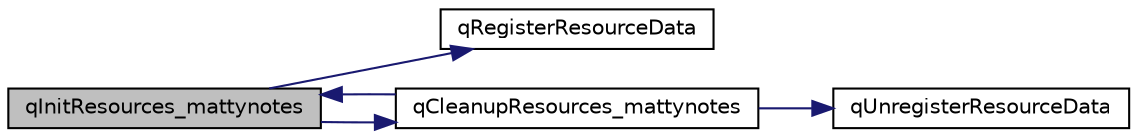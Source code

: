 digraph "qInitResources_mattynotes"
{
  edge [fontname="Helvetica",fontsize="10",labelfontname="Helvetica",labelfontsize="10"];
  node [fontname="Helvetica",fontsize="10",shape=record];
  rankdir="LR";
  Node6 [label="qInitResources_mattynotes",height=0.2,width=0.4,color="black", fillcolor="grey75", style="filled", fontcolor="black"];
  Node6 -> Node7 [color="midnightblue",fontsize="10",style="solid",fontname="Helvetica"];
  Node7 [label="qRegisterResourceData",height=0.2,width=0.4,color="black", fillcolor="white", style="filled",URL="$qrc__mattynotes_8cpp.html#a2ce5a6cde5b318dc75442940471e05f7"];
  Node6 -> Node8 [color="midnightblue",fontsize="10",style="solid",fontname="Helvetica"];
  Node8 [label="qCleanupResources_mattynotes",height=0.2,width=0.4,color="black", fillcolor="white", style="filled",URL="$qrc__mattynotes_8cpp.html#ac092811392318dce4bfb116d4eb00050"];
  Node8 -> Node9 [color="midnightblue",fontsize="10",style="solid",fontname="Helvetica"];
  Node9 [label="qUnregisterResourceData",height=0.2,width=0.4,color="black", fillcolor="white", style="filled",URL="$qrc__mattynotes_8cpp.html#a54b96c9f44d004fc0ea13bb581f97a71"];
  Node8 -> Node6 [color="midnightblue",fontsize="10",style="solid",fontname="Helvetica"];
}
